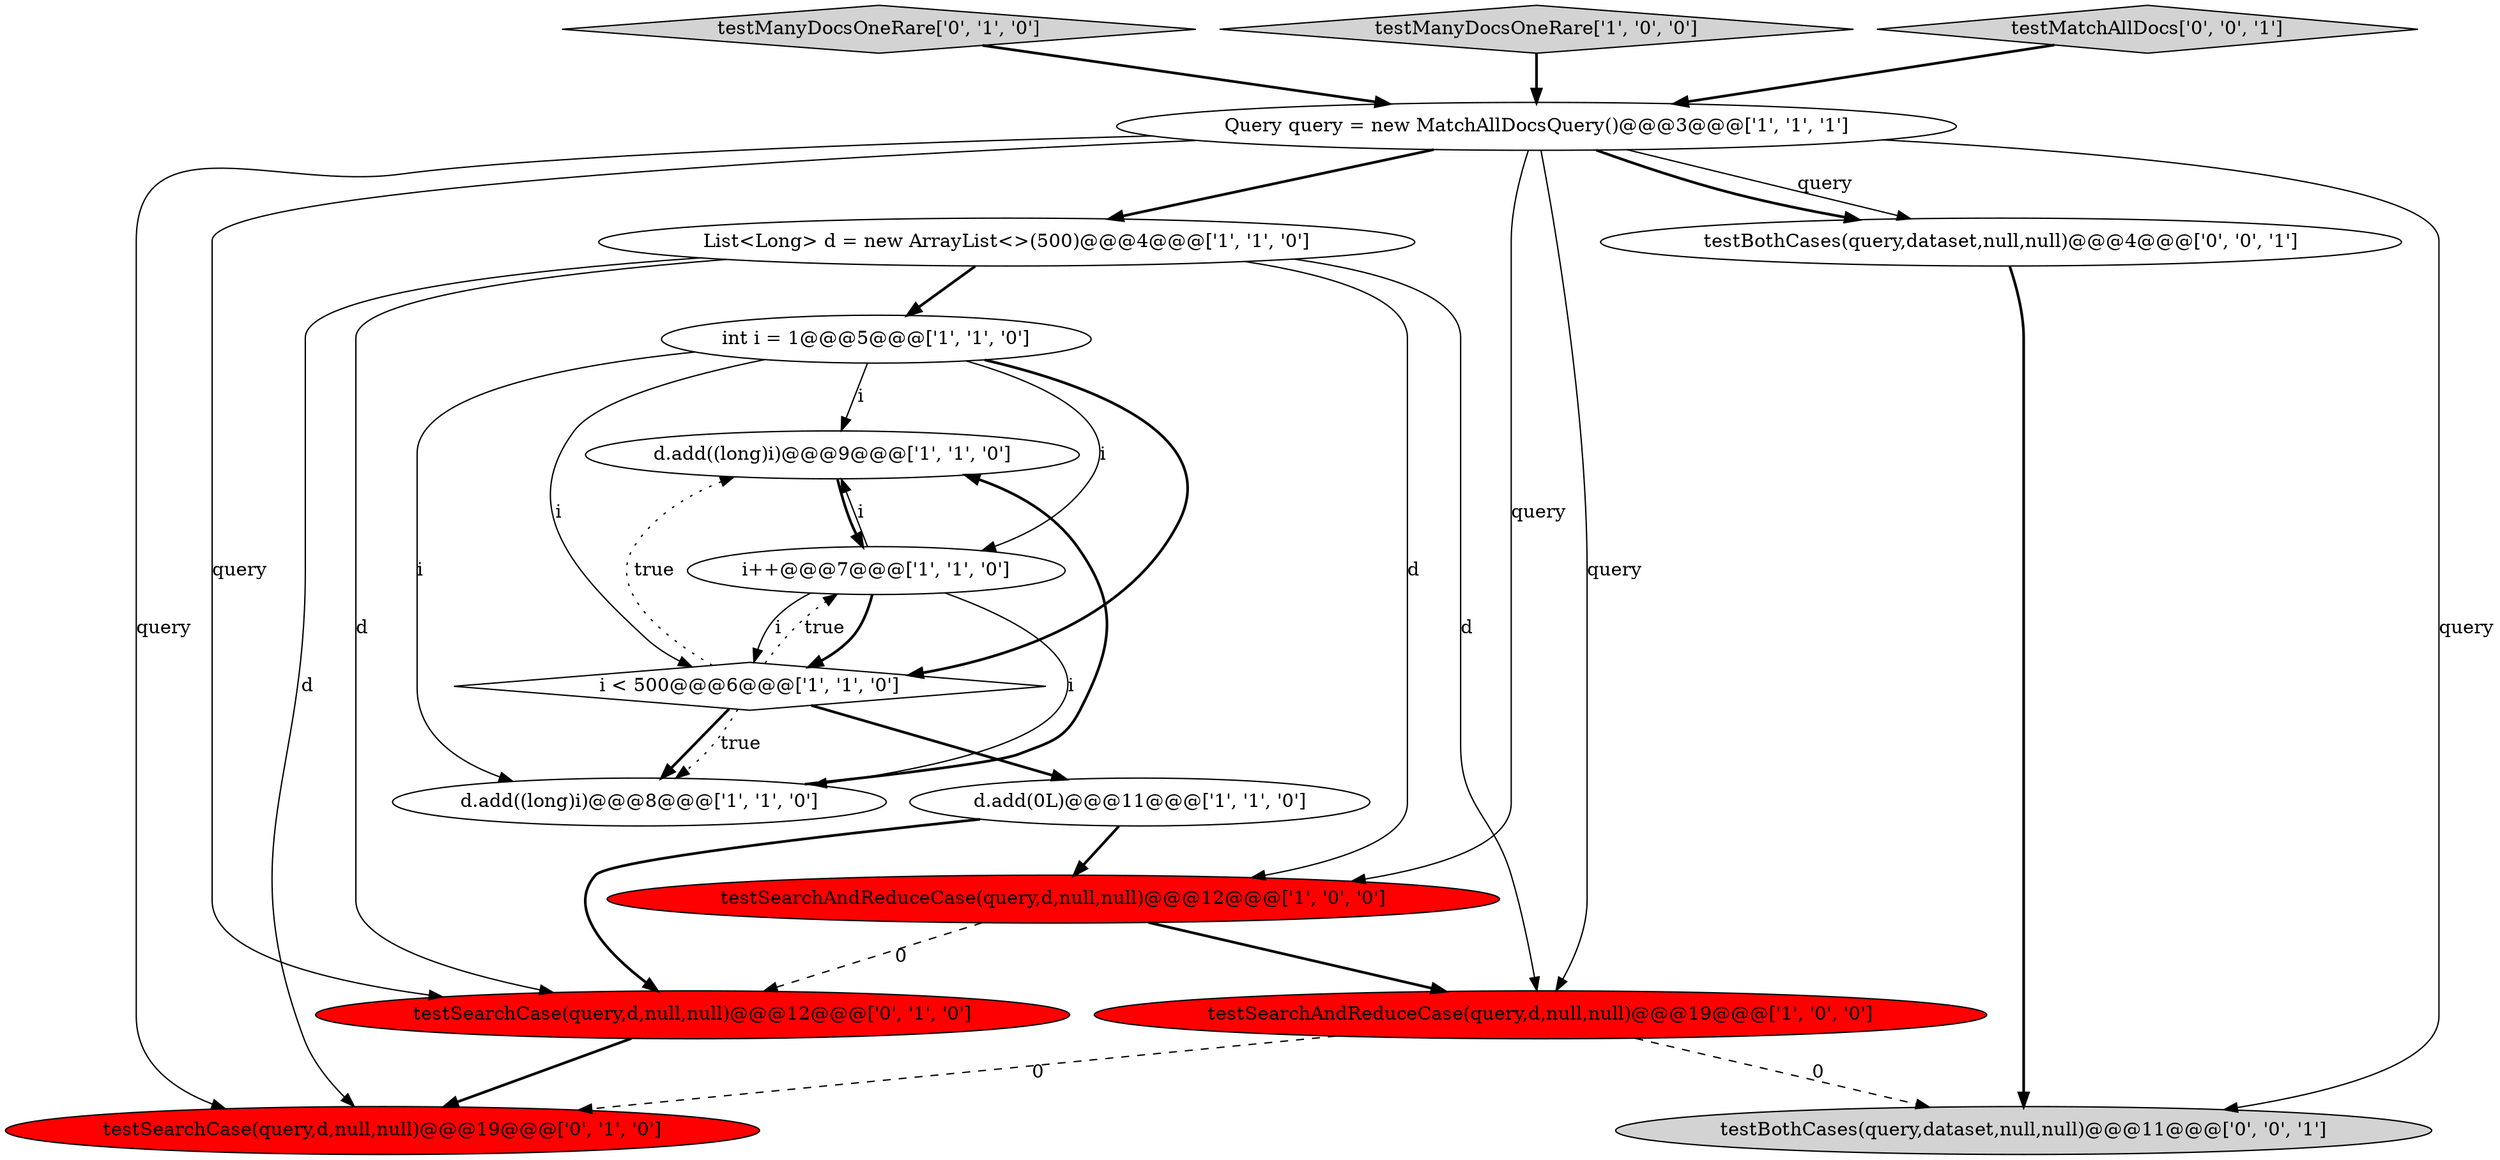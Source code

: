 digraph {
13 [style = filled, label = "testSearchCase(query,d,null,null)@@@19@@@['0', '1', '0']", fillcolor = red, shape = ellipse image = "AAA1AAABBB2BBB"];
7 [style = filled, label = "d.add((long)i)@@@9@@@['1', '1', '0']", fillcolor = white, shape = ellipse image = "AAA0AAABBB1BBB"];
11 [style = filled, label = "testManyDocsOneRare['0', '1', '0']", fillcolor = lightgray, shape = diamond image = "AAA0AAABBB2BBB"];
2 [style = filled, label = "d.add(0L)@@@11@@@['1', '1', '0']", fillcolor = white, shape = ellipse image = "AAA0AAABBB1BBB"];
4 [style = filled, label = "testSearchAndReduceCase(query,d,null,null)@@@12@@@['1', '0', '0']", fillcolor = red, shape = ellipse image = "AAA1AAABBB1BBB"];
3 [style = filled, label = "testManyDocsOneRare['1', '0', '0']", fillcolor = lightgray, shape = diamond image = "AAA0AAABBB1BBB"];
6 [style = filled, label = "testSearchAndReduceCase(query,d,null,null)@@@19@@@['1', '0', '0']", fillcolor = red, shape = ellipse image = "AAA1AAABBB1BBB"];
12 [style = filled, label = "testSearchCase(query,d,null,null)@@@12@@@['0', '1', '0']", fillcolor = red, shape = ellipse image = "AAA1AAABBB2BBB"];
8 [style = filled, label = "int i = 1@@@5@@@['1', '1', '0']", fillcolor = white, shape = ellipse image = "AAA0AAABBB1BBB"];
15 [style = filled, label = "testMatchAllDocs['0', '0', '1']", fillcolor = lightgray, shape = diamond image = "AAA0AAABBB3BBB"];
14 [style = filled, label = "testBothCases(query,dataset,null,null)@@@4@@@['0', '0', '1']", fillcolor = white, shape = ellipse image = "AAA0AAABBB3BBB"];
0 [style = filled, label = "d.add((long)i)@@@8@@@['1', '1', '0']", fillcolor = white, shape = ellipse image = "AAA0AAABBB1BBB"];
16 [style = filled, label = "testBothCases(query,dataset,null,null)@@@11@@@['0', '0', '1']", fillcolor = lightgray, shape = ellipse image = "AAA0AAABBB3BBB"];
9 [style = filled, label = "i++@@@7@@@['1', '1', '0']", fillcolor = white, shape = ellipse image = "AAA0AAABBB1BBB"];
1 [style = filled, label = "Query query = new MatchAllDocsQuery()@@@3@@@['1', '1', '1']", fillcolor = white, shape = ellipse image = "AAA0AAABBB1BBB"];
10 [style = filled, label = "i < 500@@@6@@@['1', '1', '0']", fillcolor = white, shape = diamond image = "AAA0AAABBB1BBB"];
5 [style = filled, label = "List<Long> d = new ArrayList<>(500)@@@4@@@['1', '1', '0']", fillcolor = white, shape = ellipse image = "AAA0AAABBB1BBB"];
1->5 [style = bold, label=""];
14->16 [style = bold, label=""];
9->0 [style = solid, label="i"];
5->8 [style = bold, label=""];
8->10 [style = bold, label=""];
8->0 [style = solid, label="i"];
3->1 [style = bold, label=""];
4->6 [style = bold, label=""];
11->1 [style = bold, label=""];
9->10 [style = bold, label=""];
1->13 [style = solid, label="query"];
1->6 [style = solid, label="query"];
8->9 [style = solid, label="i"];
2->4 [style = bold, label=""];
10->9 [style = dotted, label="true"];
9->10 [style = solid, label="i"];
2->12 [style = bold, label=""];
5->13 [style = solid, label="d"];
4->12 [style = dashed, label="0"];
0->7 [style = bold, label=""];
1->12 [style = solid, label="query"];
7->9 [style = bold, label=""];
1->16 [style = solid, label="query"];
12->13 [style = bold, label=""];
6->16 [style = dashed, label="0"];
6->13 [style = dashed, label="0"];
5->12 [style = solid, label="d"];
10->0 [style = bold, label=""];
8->10 [style = solid, label="i"];
5->6 [style = solid, label="d"];
10->0 [style = dotted, label="true"];
10->7 [style = dotted, label="true"];
1->14 [style = solid, label="query"];
10->2 [style = bold, label=""];
1->14 [style = bold, label=""];
9->7 [style = solid, label="i"];
8->7 [style = solid, label="i"];
1->4 [style = solid, label="query"];
5->4 [style = solid, label="d"];
15->1 [style = bold, label=""];
}
